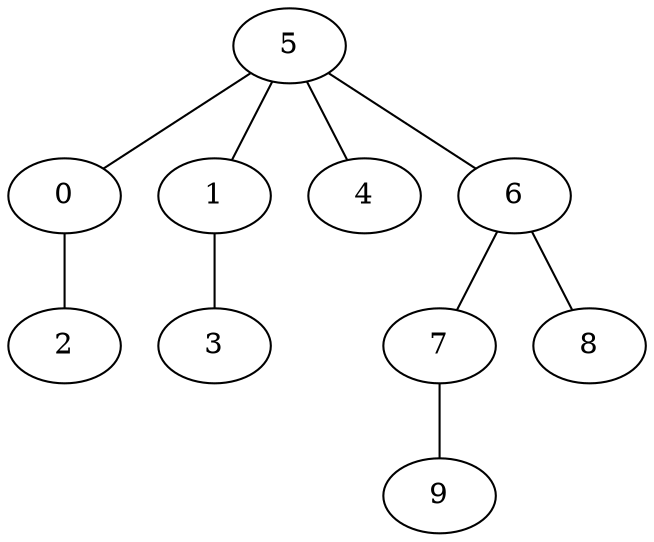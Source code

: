 strict graph "" {
	5 -- 0;
	5 -- 1;
	5 -- 4;
	5 -- 6;
	0 -- 2;
	1 -- 3;
	6 -- 7;
	6 -- 8;
	7 -- 9;
}
